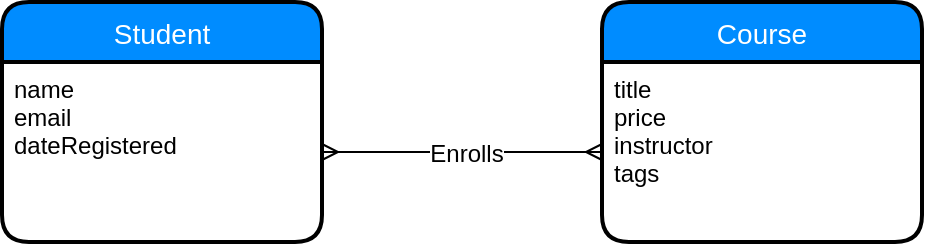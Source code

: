 <mxfile version="12.3.9" type="github" pages="1">
  <diagram id="VXYnYvM59xX0g_2VQlXp" name="Page-1">
    <mxGraphModel dx="782" dy="437" grid="1" gridSize="10" guides="1" tooltips="1" connect="1" arrows="0" fold="1" page="1" pageScale="1" pageWidth="827" pageHeight="1169" math="0" shadow="0">
      <root>
        <mxCell id="0"/>
        <mxCell id="1" parent="0"/>
        <mxCell id="7u2s9_BPq0nORUwGXpA5-1" value="Student" style="swimlane;childLayout=stackLayout;horizontal=1;startSize=30;horizontalStack=0;fillColor=#008cff;fontColor=#FFFFFF;rounded=1;fontSize=14;fontStyle=0;strokeWidth=2;resizeParent=0;resizeLast=1;shadow=0;dashed=0;align=center;" parent="1" vertex="1">
          <mxGeometry x="20" y="20" width="160" height="120" as="geometry"/>
        </mxCell>
        <mxCell id="7u2s9_BPq0nORUwGXpA5-2" value="name&#xa;email&#xa;dateRegistered" style="align=left;strokeColor=none;fillColor=none;spacingLeft=4;fontSize=12;verticalAlign=top;resizable=0;rotatable=0;part=1;" parent="7u2s9_BPq0nORUwGXpA5-1" vertex="1">
          <mxGeometry y="30" width="160" height="90" as="geometry"/>
        </mxCell>
        <mxCell id="7u2s9_BPq0nORUwGXpA5-5" value="Course" style="swimlane;childLayout=stackLayout;horizontal=1;startSize=30;horizontalStack=0;fillColor=#008cff;fontColor=#FFFFFF;rounded=1;fontSize=14;fontStyle=0;strokeWidth=2;resizeParent=0;resizeLast=1;shadow=0;dashed=0;align=center;" parent="1" vertex="1">
          <mxGeometry x="320" y="20" width="160" height="120" as="geometry"/>
        </mxCell>
        <mxCell id="7u2s9_BPq0nORUwGXpA5-6" value="title&#xa;price&#xa;instructor&#xa;tags" style="align=left;strokeColor=none;fillColor=none;spacingLeft=4;fontSize=12;verticalAlign=top;resizable=0;rotatable=0;part=1;" parent="7u2s9_BPq0nORUwGXpA5-5" vertex="1">
          <mxGeometry y="30" width="160" height="90" as="geometry"/>
        </mxCell>
        <mxCell id="7u2s9_BPq0nORUwGXpA5-7" value="" style="edgeStyle=entityRelationEdgeStyle;fontSize=12;html=1;endArrow=ERmany;startArrow=ERmany;entryX=0;entryY=0.5;entryDx=0;entryDy=0;exitX=1;exitY=0.5;exitDx=0;exitDy=0;" parent="1" source="7u2s9_BPq0nORUwGXpA5-2" target="7u2s9_BPq0nORUwGXpA5-6" edge="1">
          <mxGeometry width="100" height="100" relative="1" as="geometry">
            <mxPoint x="210" y="270" as="sourcePoint"/>
            <mxPoint x="310" y="170" as="targetPoint"/>
          </mxGeometry>
        </mxCell>
        <mxCell id="7u2s9_BPq0nORUwGXpA5-8" value="Enrolls" style="text;html=1;align=center;verticalAlign=middle;resizable=0;points=[];;labelBackgroundColor=#ffffff;" parent="7u2s9_BPq0nORUwGXpA5-7" vertex="1" connectable="0">
          <mxGeometry x="0.024" y="-1" relative="1" as="geometry">
            <mxPoint as="offset"/>
          </mxGeometry>
        </mxCell>
      </root>
    </mxGraphModel>
  </diagram>
</mxfile>
